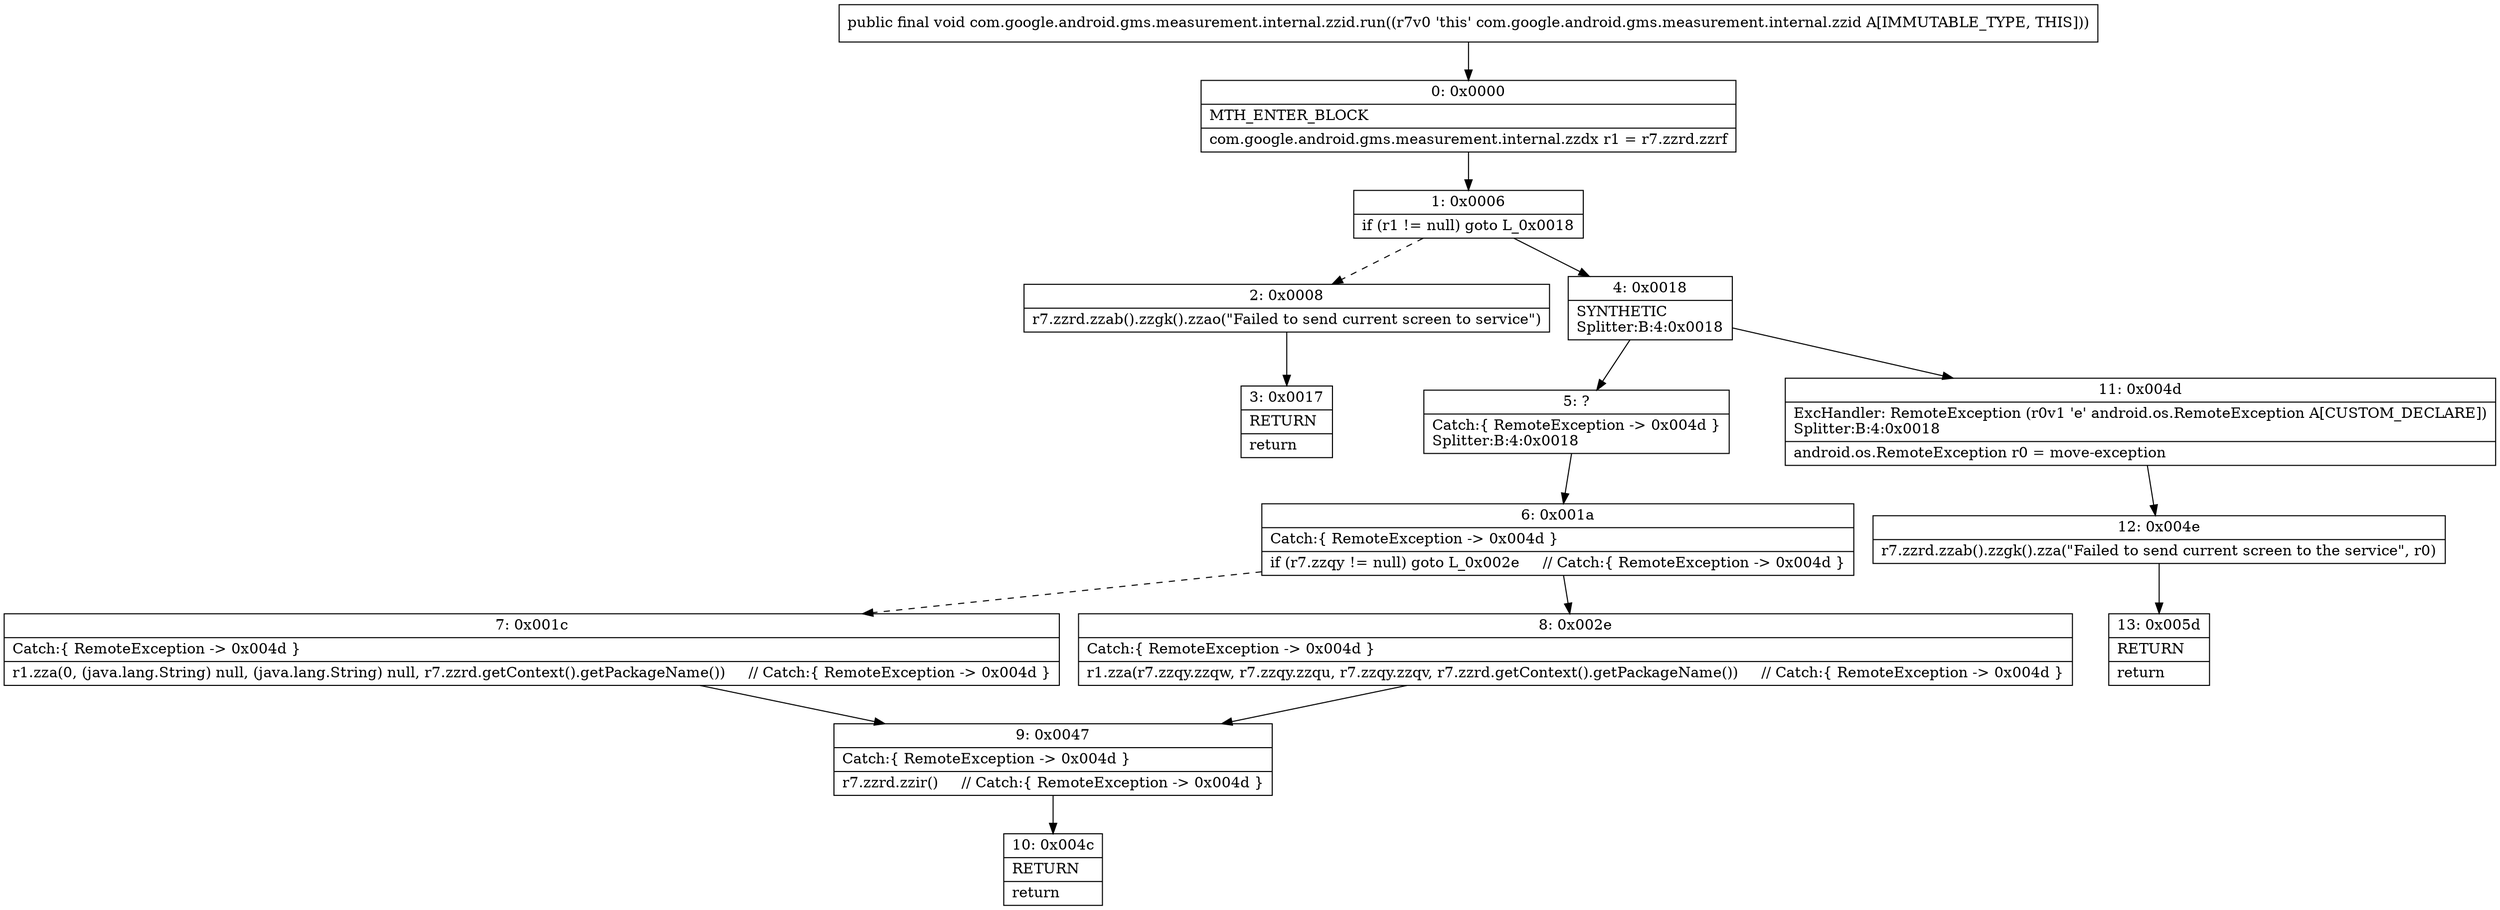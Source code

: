 digraph "CFG forcom.google.android.gms.measurement.internal.zzid.run()V" {
Node_0 [shape=record,label="{0\:\ 0x0000|MTH_ENTER_BLOCK\l|com.google.android.gms.measurement.internal.zzdx r1 = r7.zzrd.zzrf\l}"];
Node_1 [shape=record,label="{1\:\ 0x0006|if (r1 != null) goto L_0x0018\l}"];
Node_2 [shape=record,label="{2\:\ 0x0008|r7.zzrd.zzab().zzgk().zzao(\"Failed to send current screen to service\")\l}"];
Node_3 [shape=record,label="{3\:\ 0x0017|RETURN\l|return\l}"];
Node_4 [shape=record,label="{4\:\ 0x0018|SYNTHETIC\lSplitter:B:4:0x0018\l}"];
Node_5 [shape=record,label="{5\:\ ?|Catch:\{ RemoteException \-\> 0x004d \}\lSplitter:B:4:0x0018\l}"];
Node_6 [shape=record,label="{6\:\ 0x001a|Catch:\{ RemoteException \-\> 0x004d \}\l|if (r7.zzqy != null) goto L_0x002e     \/\/ Catch:\{ RemoteException \-\> 0x004d \}\l}"];
Node_7 [shape=record,label="{7\:\ 0x001c|Catch:\{ RemoteException \-\> 0x004d \}\l|r1.zza(0, (java.lang.String) null, (java.lang.String) null, r7.zzrd.getContext().getPackageName())     \/\/ Catch:\{ RemoteException \-\> 0x004d \}\l}"];
Node_8 [shape=record,label="{8\:\ 0x002e|Catch:\{ RemoteException \-\> 0x004d \}\l|r1.zza(r7.zzqy.zzqw, r7.zzqy.zzqu, r7.zzqy.zzqv, r7.zzrd.getContext().getPackageName())     \/\/ Catch:\{ RemoteException \-\> 0x004d \}\l}"];
Node_9 [shape=record,label="{9\:\ 0x0047|Catch:\{ RemoteException \-\> 0x004d \}\l|r7.zzrd.zzir()     \/\/ Catch:\{ RemoteException \-\> 0x004d \}\l}"];
Node_10 [shape=record,label="{10\:\ 0x004c|RETURN\l|return\l}"];
Node_11 [shape=record,label="{11\:\ 0x004d|ExcHandler: RemoteException (r0v1 'e' android.os.RemoteException A[CUSTOM_DECLARE])\lSplitter:B:4:0x0018\l|android.os.RemoteException r0 = move\-exception\l}"];
Node_12 [shape=record,label="{12\:\ 0x004e|r7.zzrd.zzab().zzgk().zza(\"Failed to send current screen to the service\", r0)\l}"];
Node_13 [shape=record,label="{13\:\ 0x005d|RETURN\l|return\l}"];
MethodNode[shape=record,label="{public final void com.google.android.gms.measurement.internal.zzid.run((r7v0 'this' com.google.android.gms.measurement.internal.zzid A[IMMUTABLE_TYPE, THIS])) }"];
MethodNode -> Node_0;
Node_0 -> Node_1;
Node_1 -> Node_2[style=dashed];
Node_1 -> Node_4;
Node_2 -> Node_3;
Node_4 -> Node_5;
Node_4 -> Node_11;
Node_5 -> Node_6;
Node_6 -> Node_7[style=dashed];
Node_6 -> Node_8;
Node_7 -> Node_9;
Node_8 -> Node_9;
Node_9 -> Node_10;
Node_11 -> Node_12;
Node_12 -> Node_13;
}

